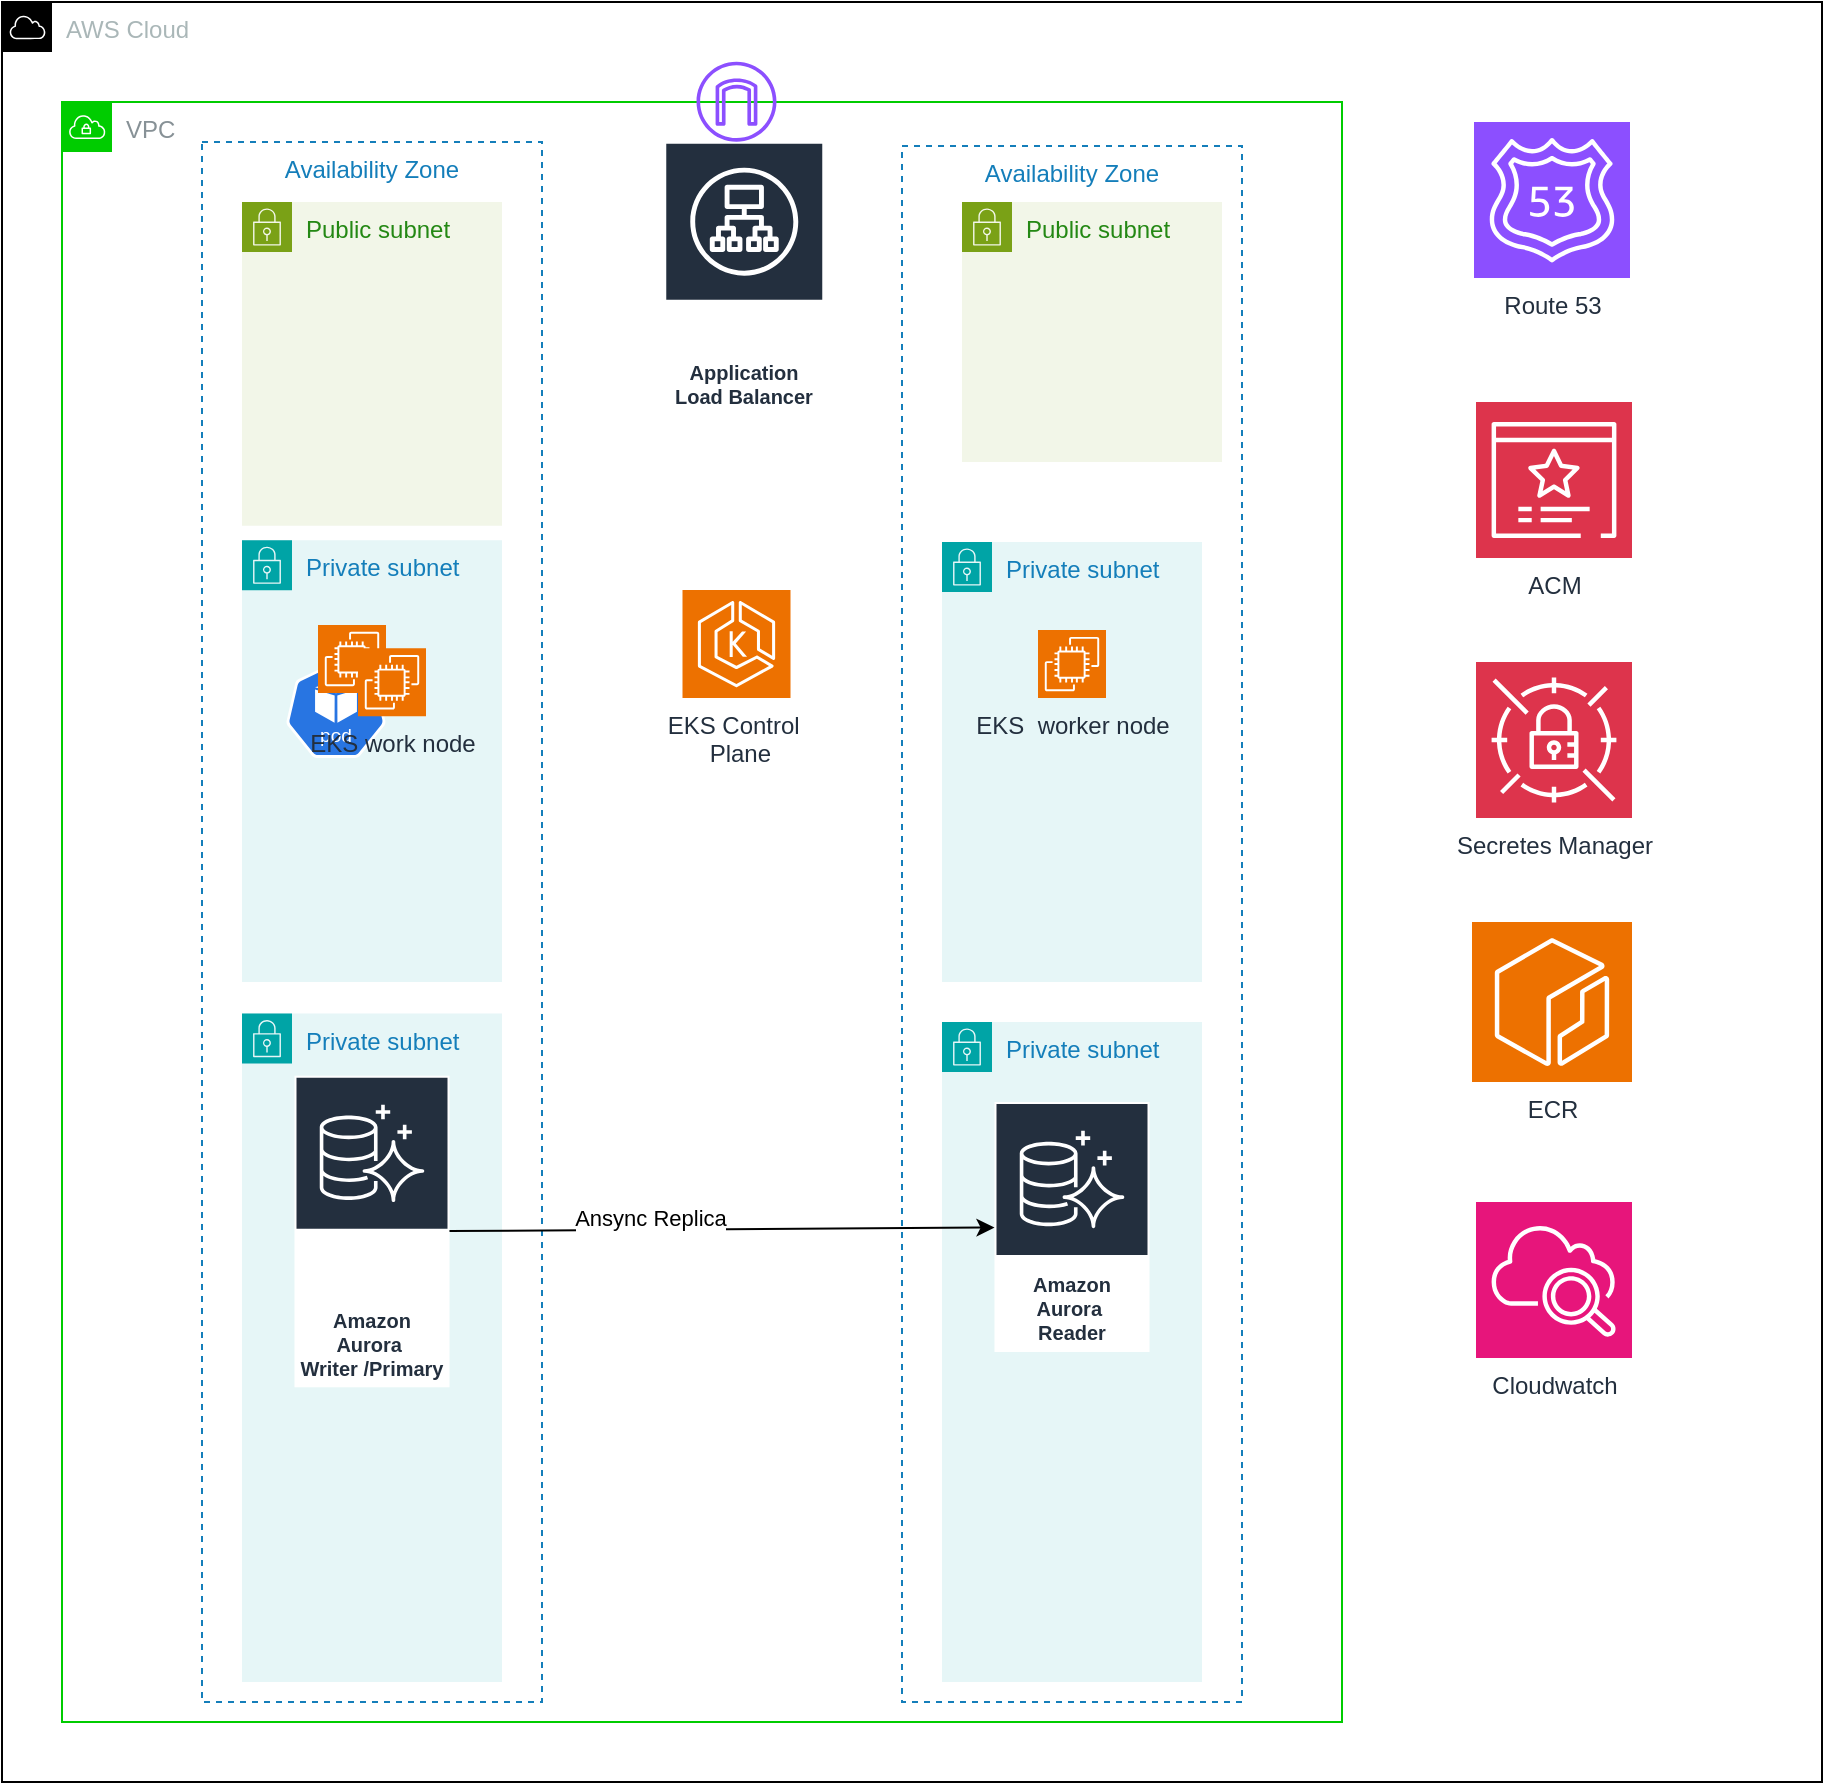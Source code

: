 <mxfile version="26.1.1">
  <diagram name="Page-1" id="tQLzNsTlsWxFk8HtXswl">
    <mxGraphModel dx="1658" dy="779" grid="1" gridSize="10" guides="1" tooltips="1" connect="1" arrows="1" fold="1" page="1" pageScale="1" pageWidth="827" pageHeight="1169" math="0" shadow="0">
      <root>
        <mxCell id="0" />
        <mxCell id="1" parent="0" />
        <mxCell id="HLMfbREyU56GAhc6SRj3-18" value="Availability Zone" style="fillColor=none;strokeColor=#147EBA;dashed=1;verticalAlign=top;fontStyle=0;fontColor=#147EBA;whiteSpace=wrap;html=1;" parent="1" vertex="1">
          <mxGeometry x="540" y="142" width="170" height="778" as="geometry" />
        </mxCell>
        <mxCell id="HLMfbREyU56GAhc6SRj3-1" value="AWS Cloud" style="sketch=0;outlineConnect=0;gradientColor=none;html=1;whiteSpace=wrap;fontSize=12;fontStyle=0;shape=mxgraph.aws4.group;grIcon=mxgraph.aws4.group_aws_cloud;strokeColor=#000000;fillColor=none;verticalAlign=top;align=left;spacingLeft=30;fontColor=#AAB7B8;dashed=0;" parent="1" vertex="1">
          <mxGeometry x="90" y="70" width="910" height="890" as="geometry" />
        </mxCell>
        <mxCell id="HLMfbREyU56GAhc6SRj3-2" value="VPC" style="sketch=0;outlineConnect=0;gradientColor=none;html=1;whiteSpace=wrap;fontSize=12;fontStyle=0;shape=mxgraph.aws4.group;grIcon=mxgraph.aws4.group_vpc;strokeColor=#00CC00;fillColor=none;verticalAlign=top;align=left;spacingLeft=30;fontColor=#879196;dashed=0;" parent="1" vertex="1">
          <mxGeometry x="120" y="120" width="640" height="810" as="geometry" />
        </mxCell>
        <mxCell id="HLMfbREyU56GAhc6SRj3-17" value="" style="group" parent="1" vertex="1" connectable="0">
          <mxGeometry x="540" y="170" width="170" height="750" as="geometry" />
        </mxCell>
        <mxCell id="HLMfbREyU56GAhc6SRj3-19" value="Public subnet" style="points=[[0,0],[0.25,0],[0.5,0],[0.75,0],[1,0],[1,0.25],[1,0.5],[1,0.75],[1,1],[0.75,1],[0.5,1],[0.25,1],[0,1],[0,0.75],[0,0.5],[0,0.25]];outlineConnect=0;gradientColor=none;html=1;whiteSpace=wrap;fontSize=12;fontStyle=0;container=1;pointerEvents=0;collapsible=0;recursiveResize=0;shape=mxgraph.aws4.group;grIcon=mxgraph.aws4.group_security_group;grStroke=0;strokeColor=#7AA116;fillColor=#F2F6E8;verticalAlign=top;align=left;spacingLeft=30;fontColor=#248814;dashed=0;" parent="HLMfbREyU56GAhc6SRj3-17" vertex="1">
          <mxGeometry x="30" width="130" height="130" as="geometry" />
        </mxCell>
        <mxCell id="HLMfbREyU56GAhc6SRj3-21" value="Private subnet" style="points=[[0,0],[0.25,0],[0.5,0],[0.75,0],[1,0],[1,0.25],[1,0.5],[1,0.75],[1,1],[0.75,1],[0.5,1],[0.25,1],[0,1],[0,0.75],[0,0.5],[0,0.25]];outlineConnect=0;gradientColor=none;html=1;whiteSpace=wrap;fontSize=12;fontStyle=0;container=1;pointerEvents=0;collapsible=0;recursiveResize=0;shape=mxgraph.aws4.group;grIcon=mxgraph.aws4.group_security_group;grStroke=0;strokeColor=#00A4A6;fillColor=#E6F6F7;verticalAlign=top;align=left;spacingLeft=30;fontColor=#147EBA;dashed=0;" parent="HLMfbREyU56GAhc6SRj3-17" vertex="1">
          <mxGeometry x="20" y="410" width="130" height="330" as="geometry" />
        </mxCell>
        <mxCell id="HLMfbREyU56GAhc6SRj3-20" value="Private subnet" style="points=[[0,0],[0.25,0],[0.5,0],[0.75,0],[1,0],[1,0.25],[1,0.5],[1,0.75],[1,1],[0.75,1],[0.5,1],[0.25,1],[0,1],[0,0.75],[0,0.5],[0,0.25]];outlineConnect=0;gradientColor=none;html=1;whiteSpace=wrap;fontSize=12;fontStyle=0;container=1;pointerEvents=0;collapsible=0;recursiveResize=0;shape=mxgraph.aws4.group;grIcon=mxgraph.aws4.group_security_group;grStroke=0;strokeColor=#00A4A6;fillColor=#E6F6F7;verticalAlign=top;align=left;spacingLeft=30;fontColor=#147EBA;dashed=0;" parent="HLMfbREyU56GAhc6SRj3-17" vertex="1">
          <mxGeometry x="20" y="170" width="130" height="220" as="geometry" />
        </mxCell>
        <mxCell id="HLMfbREyU56GAhc6SRj3-8" value="" style="group" parent="HLMfbREyU56GAhc6SRj3-17" vertex="1" connectable="0">
          <mxGeometry x="-350" y="-80" width="516.25" height="830" as="geometry" />
        </mxCell>
        <mxCell id="HLMfbREyU56GAhc6SRj3-3" value="Availability Zone" style="fillColor=none;strokeColor=#147EBA;dashed=1;verticalAlign=top;fontStyle=0;fontColor=#147EBA;whiteSpace=wrap;html=1;" parent="HLMfbREyU56GAhc6SRj3-8" vertex="1">
          <mxGeometry y="50" width="170" height="780" as="geometry" />
        </mxCell>
        <mxCell id="HLMfbREyU56GAhc6SRj3-7" value="Private subnet" style="points=[[0,0],[0.25,0],[0.5,0],[0.75,0],[1,0],[1,0.25],[1,0.5],[1,0.75],[1,1],[0.75,1],[0.5,1],[0.25,1],[0,1],[0,0.75],[0,0.5],[0,0.25]];outlineConnect=0;gradientColor=none;html=1;whiteSpace=wrap;fontSize=12;fontStyle=0;container=1;pointerEvents=0;collapsible=0;recursiveResize=0;shape=mxgraph.aws4.group;grIcon=mxgraph.aws4.group_security_group;grStroke=0;strokeColor=#00A4A6;fillColor=#E6F6F7;verticalAlign=top;align=left;spacingLeft=30;fontColor=#147EBA;dashed=0;" parent="HLMfbREyU56GAhc6SRj3-8" vertex="1">
          <mxGeometry x="20" y="485.79" width="130" height="334.21" as="geometry" />
        </mxCell>
        <mxCell id="HLMfbREyU56GAhc6SRj3-5" value="Public subnet" style="points=[[0,0],[0.25,0],[0.5,0],[0.75,0],[1,0],[1,0.25],[1,0.5],[1,0.75],[1,1],[0.75,1],[0.5,1],[0.25,1],[0,1],[0,0.75],[0,0.5],[0,0.25]];outlineConnect=0;gradientColor=none;html=1;whiteSpace=wrap;fontSize=12;fontStyle=0;container=1;pointerEvents=0;collapsible=0;recursiveResize=0;shape=mxgraph.aws4.group;grIcon=mxgraph.aws4.group_security_group;grStroke=0;strokeColor=#7AA116;fillColor=#F2F6E8;verticalAlign=top;align=left;spacingLeft=30;fontColor=#248814;dashed=0;" parent="HLMfbREyU56GAhc6SRj3-8" vertex="1">
          <mxGeometry x="20" y="80.005" width="130" height="161.93" as="geometry" />
        </mxCell>
        <mxCell id="HLMfbREyU56GAhc6SRj3-6" value="Private subnet" style="points=[[0,0],[0.25,0],[0.5,0],[0.75,0],[1,0],[1,0.25],[1,0.5],[1,0.75],[1,1],[0.75,1],[0.5,1],[0.25,1],[0,1],[0,0.75],[0,0.5],[0,0.25]];outlineConnect=0;gradientColor=none;html=1;whiteSpace=wrap;fontSize=12;fontStyle=0;container=1;pointerEvents=0;collapsible=0;recursiveResize=0;shape=mxgraph.aws4.group;grIcon=mxgraph.aws4.group_security_group;grStroke=0;strokeColor=#00A4A6;fillColor=#E6F6F7;verticalAlign=top;align=left;spacingLeft=30;fontColor=#147EBA;dashed=0;" parent="HLMfbREyU56GAhc6SRj3-8" vertex="1">
          <mxGeometry x="20" y="249.12" width="130" height="220.88" as="geometry" />
        </mxCell>
        <mxCell id="7YTxqqs6oUqhgouB5eWA-17" value="" style="aspect=fixed;sketch=0;html=1;dashed=0;whitespace=wrap;verticalLabelPosition=bottom;verticalAlign=top;fillColor=#2875E2;strokeColor=#ffffff;points=[[0.005,0.63,0],[0.1,0.2,0],[0.9,0.2,0],[0.5,0,0],[0.995,0.63,0],[0.72,0.99,0],[0.5,1,0],[0.28,0.99,0]];shape=mxgraph.kubernetes.icon2;kubernetesLabel=1;prIcon=pod" vertex="1" parent="HLMfbREyU56GAhc6SRj3-6">
          <mxGeometry x="22" y="60.88" width="50" height="48" as="geometry" />
        </mxCell>
        <mxCell id="HLMfbREyU56GAhc6SRj3-9" value="Amazon&lt;br&gt;Aurora&amp;nbsp;&lt;br&gt;Writer /Primary" style="sketch=0;outlineConnect=0;fontColor=#232F3E;gradientColor=none;strokeColor=#ffffff;fillColor=#232F3E;dashed=0;verticalLabelPosition=middle;verticalAlign=bottom;align=center;html=1;whiteSpace=wrap;fontSize=10;fontStyle=1;spacing=3;shape=mxgraph.aws4.productIcon;prIcon=mxgraph.aws4.aurora;" parent="HLMfbREyU56GAhc6SRj3-8" vertex="1">
          <mxGeometry x="46.25" y="516.93" width="77.5" height="155.702" as="geometry" />
        </mxCell>
        <mxCell id="HLMfbREyU56GAhc6SRj3-35" value="EKS C&lt;span style=&quot;background-color: transparent; color: light-dark(rgb(35, 47, 62), rgb(189, 199, 212));&quot;&gt;ontrol&amp;nbsp;&lt;/span&gt;&lt;div&gt;&amp;nbsp;Plane&lt;/div&gt;" style="sketch=0;points=[[0,0,0],[0.25,0,0],[0.5,0,0],[0.75,0,0],[1,0,0],[0,1,0],[0.25,1,0],[0.5,1,0],[0.75,1,0],[1,1,0],[0,0.25,0],[0,0.5,0],[0,0.75,0],[1,0.25,0],[1,0.5,0],[1,0.75,0]];outlineConnect=0;fontColor=#232F3E;fillColor=#ED7100;strokeColor=#ffffff;dashed=0;verticalLabelPosition=bottom;verticalAlign=top;align=center;html=1;fontSize=12;fontStyle=0;aspect=fixed;shape=mxgraph.aws4.resourceIcon;resIcon=mxgraph.aws4.eks;" parent="HLMfbREyU56GAhc6SRj3-8" vertex="1">
          <mxGeometry x="240.25" y="274.035" width="54" height="54" as="geometry" />
        </mxCell>
        <mxCell id="HLMfbREyU56GAhc6SRj3-39" value="Application Load Balancer" style="sketch=0;outlineConnect=0;fontColor=#232F3E;gradientColor=none;strokeColor=#ffffff;fillColor=#232F3E;dashed=0;verticalLabelPosition=middle;verticalAlign=bottom;align=center;html=1;whiteSpace=wrap;fontSize=10;fontStyle=1;spacing=3;shape=mxgraph.aws4.productIcon;prIcon=mxgraph.aws4.application_load_balancer;" parent="HLMfbREyU56GAhc6SRj3-8" vertex="1">
          <mxGeometry x="231.13" y="49.825" width="80" height="137.018" as="geometry" />
        </mxCell>
        <mxCell id="7YTxqqs6oUqhgouB5eWA-11" value="" style="group" vertex="1" connectable="0" parent="HLMfbREyU56GAhc6SRj3-8">
          <mxGeometry x="58" y="291.474" width="54" height="57.298" as="geometry" />
        </mxCell>
        <mxCell id="HLMfbREyU56GAhc6SRj3-45" value="" style="sketch=0;points=[[0,0,0],[0.25,0,0],[0.5,0,0],[0.75,0,0],[1,0,0],[0,1,0],[0.25,1,0],[0.5,1,0],[0.75,1,0],[1,1,0],[0,0.25,0],[0,0.5,0],[0,0.75,0],[1,0.25,0],[1,0.5,0],[1,0.75,0]];outlineConnect=0;fontColor=#232F3E;fillColor=#ED7100;strokeColor=#ffffff;dashed=0;verticalLabelPosition=bottom;verticalAlign=top;align=center;html=1;fontSize=12;fontStyle=0;aspect=fixed;shape=mxgraph.aws4.resourceIcon;resIcon=mxgraph.aws4.ec2;" parent="7YTxqqs6oUqhgouB5eWA-11" vertex="1">
          <mxGeometry width="34" height="34" as="geometry" />
        </mxCell>
        <mxCell id="HLMfbREyU56GAhc6SRj3-46" value="EKS work node" style="sketch=0;points=[[0,0,0],[0.25,0,0],[0.5,0,0],[0.75,0,0],[1,0,0],[0,1,0],[0.25,1,0],[0.5,1,0],[0.75,1,0],[1,1,0],[0,0.25,0],[0,0.5,0],[0,0.75,0],[1,0.25,0],[1,0.5,0],[1,0.75,0]];outlineConnect=0;fontColor=#232F3E;fillColor=#ED7100;strokeColor=#ffffff;dashed=0;verticalLabelPosition=bottom;verticalAlign=top;align=center;html=1;fontSize=12;fontStyle=0;aspect=fixed;shape=mxgraph.aws4.resourceIcon;resIcon=mxgraph.aws4.ec2;" parent="7YTxqqs6oUqhgouB5eWA-11" vertex="1">
          <mxGeometry x="20" y="11.647" width="34" height="34" as="geometry" />
        </mxCell>
        <mxCell id="HLMfbREyU56GAhc6SRj3-22" value="Amazon&lt;br&gt;Aurora&amp;nbsp;&lt;br&gt;Reader" style="sketch=0;outlineConnect=0;fontColor=#232F3E;gradientColor=none;strokeColor=#ffffff;fillColor=#232F3E;dashed=0;verticalLabelPosition=middle;verticalAlign=bottom;align=center;html=1;whiteSpace=wrap;fontSize=10;fontStyle=1;spacing=3;shape=mxgraph.aws4.productIcon;prIcon=mxgraph.aws4.aurora;" parent="HLMfbREyU56GAhc6SRj3-8" vertex="1">
          <mxGeometry x="396.25" y="530" width="77.5" height="125" as="geometry" />
        </mxCell>
        <mxCell id="HLMfbREyU56GAhc6SRj3-23" value="" style="endArrow=classic;html=1;rounded=0;" parent="HLMfbREyU56GAhc6SRj3-8" source="HLMfbREyU56GAhc6SRj3-9" target="HLMfbREyU56GAhc6SRj3-22" edge="1">
          <mxGeometry width="50" height="50" relative="1" as="geometry">
            <mxPoint x="120" y="550" as="sourcePoint" />
            <mxPoint x="170" y="500" as="targetPoint" />
          </mxGeometry>
        </mxCell>
        <mxCell id="HLMfbREyU56GAhc6SRj3-24" value="Ansync Replica&lt;div&gt;&lt;br&gt;&lt;/div&gt;" style="edgeLabel;html=1;align=center;verticalAlign=middle;resizable=0;points=[];" parent="HLMfbREyU56GAhc6SRj3-23" vertex="1" connectable="0">
          <mxGeometry x="-0.262" relative="1" as="geometry">
            <mxPoint y="1" as="offset" />
          </mxGeometry>
        </mxCell>
        <mxCell id="HLMfbREyU56GAhc6SRj3-34" value="EKS&amp;nbsp; worker node" style="sketch=0;points=[[0,0,0],[0.25,0,0],[0.5,0,0],[0.75,0,0],[1,0,0],[0,1,0],[0.25,1,0],[0.5,1,0],[0.75,1,0],[1,1,0],[0,0.25,0],[0,0.5,0],[0,0.75,0],[1,0.25,0],[1,0.5,0],[1,0.75,0]];outlineConnect=0;fontColor=#232F3E;fillColor=#ED7100;strokeColor=#ffffff;dashed=0;verticalLabelPosition=bottom;verticalAlign=top;align=center;html=1;fontSize=12;fontStyle=0;aspect=fixed;shape=mxgraph.aws4.resourceIcon;resIcon=mxgraph.aws4.ec2;" parent="HLMfbREyU56GAhc6SRj3-8" vertex="1">
          <mxGeometry x="418" y="294.04" width="34" height="34" as="geometry" />
        </mxCell>
        <mxCell id="HLMfbREyU56GAhc6SRj3-56" value="" style="sketch=0;outlineConnect=0;fontColor=#232F3E;gradientColor=none;fillColor=#8C4FFF;strokeColor=none;dashed=0;verticalLabelPosition=bottom;verticalAlign=top;align=center;html=1;fontSize=12;fontStyle=0;aspect=fixed;pointerEvents=1;shape=mxgraph.aws4.internet_gateway;" parent="HLMfbREyU56GAhc6SRj3-8" vertex="1">
          <mxGeometry x="247.25" y="9.82" width="40" height="40" as="geometry" />
        </mxCell>
        <mxCell id="HLMfbREyU56GAhc6SRj3-51" value="Route 53&lt;div&gt;&lt;br&gt;&lt;/div&gt;" style="sketch=0;points=[[0,0,0],[0.25,0,0],[0.5,0,0],[0.75,0,0],[1,0,0],[0,1,0],[0.25,1,0],[0.5,1,0],[0.75,1,0],[1,1,0],[0,0.25,0],[0,0.5,0],[0,0.75,0],[1,0.25,0],[1,0.5,0],[1,0.75,0]];outlineConnect=0;fontColor=#232F3E;fillColor=#8C4FFF;strokeColor=#ffffff;dashed=0;verticalLabelPosition=bottom;verticalAlign=top;align=center;html=1;fontSize=12;fontStyle=0;aspect=fixed;shape=mxgraph.aws4.resourceIcon;resIcon=mxgraph.aws4.route_53;" parent="1" vertex="1">
          <mxGeometry x="826" y="130" width="78" height="78" as="geometry" />
        </mxCell>
        <mxCell id="HLMfbREyU56GAhc6SRj3-52" value="ACM&lt;div&gt;&lt;br&gt;&lt;/div&gt;" style="sketch=0;points=[[0,0,0],[0.25,0,0],[0.5,0,0],[0.75,0,0],[1,0,0],[0,1,0],[0.25,1,0],[0.5,1,0],[0.75,1,0],[1,1,0],[0,0.25,0],[0,0.5,0],[0,0.75,0],[1,0.25,0],[1,0.5,0],[1,0.75,0]];outlineConnect=0;fontColor=#232F3E;fillColor=#DD344C;strokeColor=#ffffff;dashed=0;verticalLabelPosition=bottom;verticalAlign=top;align=center;html=1;fontSize=12;fontStyle=0;aspect=fixed;shape=mxgraph.aws4.resourceIcon;resIcon=mxgraph.aws4.certificate_manager_3;" parent="1" vertex="1">
          <mxGeometry x="827" y="270" width="78" height="78" as="geometry" />
        </mxCell>
        <mxCell id="HLMfbREyU56GAhc6SRj3-53" value="Secretes Manager&lt;div&gt;&lt;br&gt;&lt;/div&gt;" style="sketch=0;points=[[0,0,0],[0.25,0,0],[0.5,0,0],[0.75,0,0],[1,0,0],[0,1,0],[0.25,1,0],[0.5,1,0],[0.75,1,0],[1,1,0],[0,0.25,0],[0,0.5,0],[0,0.75,0],[1,0.25,0],[1,0.5,0],[1,0.75,0]];outlineConnect=0;fontColor=#232F3E;fillColor=#DD344C;strokeColor=#ffffff;dashed=0;verticalLabelPosition=bottom;verticalAlign=top;align=center;html=1;fontSize=12;fontStyle=0;aspect=fixed;shape=mxgraph.aws4.resourceIcon;resIcon=mxgraph.aws4.secrets_manager;" parent="1" vertex="1">
          <mxGeometry x="827" y="400" width="78" height="78" as="geometry" />
        </mxCell>
        <mxCell id="HLMfbREyU56GAhc6SRj3-55" value="Cloudwatch&lt;div&gt;&lt;br&gt;&lt;/div&gt;" style="sketch=0;points=[[0,0,0],[0.25,0,0],[0.5,0,0],[0.75,0,0],[1,0,0],[0,1,0],[0.25,1,0],[0.5,1,0],[0.75,1,0],[1,1,0],[0,0.25,0],[0,0.5,0],[0,0.75,0],[1,0.25,0],[1,0.5,0],[1,0.75,0]];points=[[0,0,0],[0.25,0,0],[0.5,0,0],[0.75,0,0],[1,0,0],[0,1,0],[0.25,1,0],[0.5,1,0],[0.75,1,0],[1,1,0],[0,0.25,0],[0,0.5,0],[0,0.75,0],[1,0.25,0],[1,0.5,0],[1,0.75,0]];outlineConnect=0;fontColor=#232F3E;fillColor=#E7157B;strokeColor=#ffffff;dashed=0;verticalLabelPosition=bottom;verticalAlign=top;align=center;html=1;fontSize=12;fontStyle=0;aspect=fixed;shape=mxgraph.aws4.resourceIcon;resIcon=mxgraph.aws4.cloudwatch_2;" parent="1" vertex="1">
          <mxGeometry x="827" y="670" width="78" height="78" as="geometry" />
        </mxCell>
        <mxCell id="HLMfbREyU56GAhc6SRj3-47" value="ECR&lt;div&gt;&lt;br&gt;&lt;/div&gt;" style="sketch=0;points=[[0,0,0],[0.25,0,0],[0.5,0,0],[0.75,0,0],[1,0,0],[0,1,0],[0.25,1,0],[0.5,1,0],[0.75,1,0],[1,1,0],[0,0.25,0],[0,0.5,0],[0,0.75,0],[1,0.25,0],[1,0.5,0],[1,0.75,0]];outlineConnect=0;fontColor=#232F3E;fillColor=#ED7100;strokeColor=#ffffff;dashed=0;verticalLabelPosition=bottom;verticalAlign=top;align=center;html=1;fontSize=12;fontStyle=0;aspect=fixed;shape=mxgraph.aws4.resourceIcon;resIcon=mxgraph.aws4.ecr;" parent="1" vertex="1">
          <mxGeometry x="825" y="530" width="80" height="80" as="geometry" />
        </mxCell>
      </root>
    </mxGraphModel>
  </diagram>
</mxfile>
